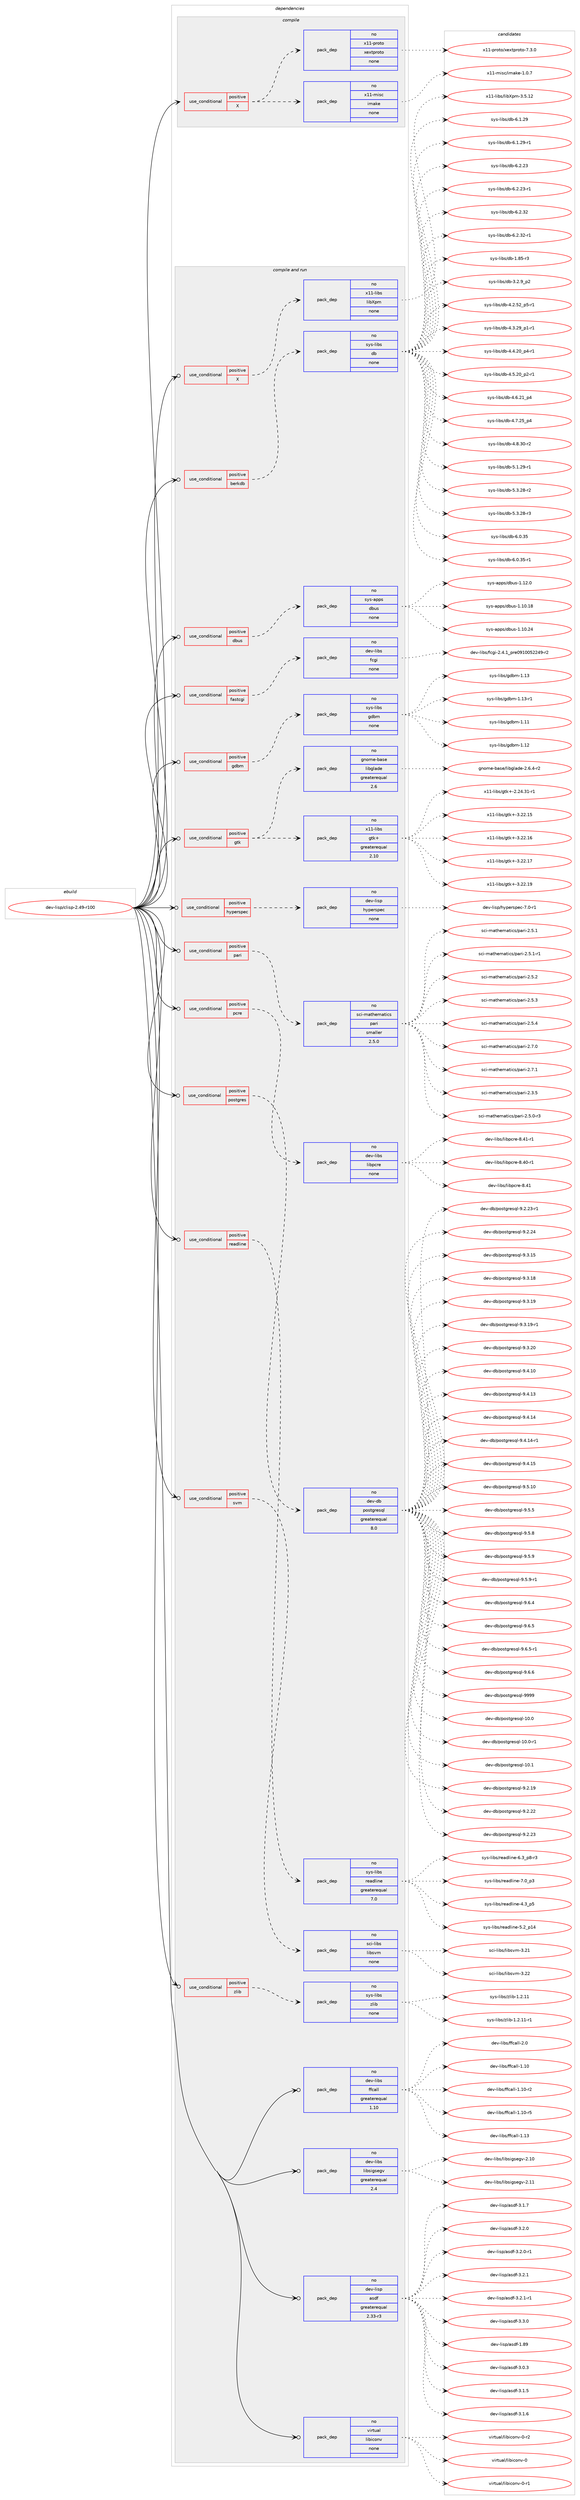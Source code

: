 digraph prolog {

# *************
# Graph options
# *************

newrank=true;
concentrate=true;
compound=true;
graph [rankdir=LR,fontname=Helvetica,fontsize=10,ranksep=1.5];#, ranksep=2.5, nodesep=0.2];
edge  [arrowhead=vee];
node  [fontname=Helvetica,fontsize=10];

# **********
# The ebuild
# **********

subgraph cluster_leftcol {
color=gray;
rank=same;
label=<<i>ebuild</i>>;
id [label="dev-lisp/clisp-2.49-r100", color=red, width=4, href="../dev-lisp/clisp-2.49-r100.svg"];
}

# ****************
# The dependencies
# ****************

subgraph cluster_midcol {
color=gray;
label=<<i>dependencies</i>>;
subgraph cluster_compile {
fillcolor="#eeeeee";
style=filled;
label=<<i>compile</i>>;
subgraph cond26213 {
dependency120931 [label=<<TABLE BORDER="0" CELLBORDER="1" CELLSPACING="0" CELLPADDING="4"><TR><TD ROWSPAN="3" CELLPADDING="10">use_conditional</TD></TR><TR><TD>positive</TD></TR><TR><TD>X</TD></TR></TABLE>>, shape=none, color=red];
subgraph pack91097 {
dependency120932 [label=<<TABLE BORDER="0" CELLBORDER="1" CELLSPACING="0" CELLPADDING="4" WIDTH="220"><TR><TD ROWSPAN="6" CELLPADDING="30">pack_dep</TD></TR><TR><TD WIDTH="110">no</TD></TR><TR><TD>x11-misc</TD></TR><TR><TD>imake</TD></TR><TR><TD>none</TD></TR><TR><TD></TD></TR></TABLE>>, shape=none, color=blue];
}
dependency120931:e -> dependency120932:w [weight=20,style="dashed",arrowhead="vee"];
subgraph pack91098 {
dependency120933 [label=<<TABLE BORDER="0" CELLBORDER="1" CELLSPACING="0" CELLPADDING="4" WIDTH="220"><TR><TD ROWSPAN="6" CELLPADDING="30">pack_dep</TD></TR><TR><TD WIDTH="110">no</TD></TR><TR><TD>x11-proto</TD></TR><TR><TD>xextproto</TD></TR><TR><TD>none</TD></TR><TR><TD></TD></TR></TABLE>>, shape=none, color=blue];
}
dependency120931:e -> dependency120933:w [weight=20,style="dashed",arrowhead="vee"];
}
id:e -> dependency120931:w [weight=20,style="solid",arrowhead="vee"];
}
subgraph cluster_compileandrun {
fillcolor="#eeeeee";
style=filled;
label=<<i>compile and run</i>>;
subgraph cond26214 {
dependency120934 [label=<<TABLE BORDER="0" CELLBORDER="1" CELLSPACING="0" CELLPADDING="4"><TR><TD ROWSPAN="3" CELLPADDING="10">use_conditional</TD></TR><TR><TD>positive</TD></TR><TR><TD>X</TD></TR></TABLE>>, shape=none, color=red];
subgraph pack91099 {
dependency120935 [label=<<TABLE BORDER="0" CELLBORDER="1" CELLSPACING="0" CELLPADDING="4" WIDTH="220"><TR><TD ROWSPAN="6" CELLPADDING="30">pack_dep</TD></TR><TR><TD WIDTH="110">no</TD></TR><TR><TD>x11-libs</TD></TR><TR><TD>libXpm</TD></TR><TR><TD>none</TD></TR><TR><TD></TD></TR></TABLE>>, shape=none, color=blue];
}
dependency120934:e -> dependency120935:w [weight=20,style="dashed",arrowhead="vee"];
}
id:e -> dependency120934:w [weight=20,style="solid",arrowhead="odotvee"];
subgraph cond26215 {
dependency120936 [label=<<TABLE BORDER="0" CELLBORDER="1" CELLSPACING="0" CELLPADDING="4"><TR><TD ROWSPAN="3" CELLPADDING="10">use_conditional</TD></TR><TR><TD>positive</TD></TR><TR><TD>berkdb</TD></TR></TABLE>>, shape=none, color=red];
subgraph pack91100 {
dependency120937 [label=<<TABLE BORDER="0" CELLBORDER="1" CELLSPACING="0" CELLPADDING="4" WIDTH="220"><TR><TD ROWSPAN="6" CELLPADDING="30">pack_dep</TD></TR><TR><TD WIDTH="110">no</TD></TR><TR><TD>sys-libs</TD></TR><TR><TD>db</TD></TR><TR><TD>none</TD></TR><TR><TD></TD></TR></TABLE>>, shape=none, color=blue];
}
dependency120936:e -> dependency120937:w [weight=20,style="dashed",arrowhead="vee"];
}
id:e -> dependency120936:w [weight=20,style="solid",arrowhead="odotvee"];
subgraph cond26216 {
dependency120938 [label=<<TABLE BORDER="0" CELLBORDER="1" CELLSPACING="0" CELLPADDING="4"><TR><TD ROWSPAN="3" CELLPADDING="10">use_conditional</TD></TR><TR><TD>positive</TD></TR><TR><TD>dbus</TD></TR></TABLE>>, shape=none, color=red];
subgraph pack91101 {
dependency120939 [label=<<TABLE BORDER="0" CELLBORDER="1" CELLSPACING="0" CELLPADDING="4" WIDTH="220"><TR><TD ROWSPAN="6" CELLPADDING="30">pack_dep</TD></TR><TR><TD WIDTH="110">no</TD></TR><TR><TD>sys-apps</TD></TR><TR><TD>dbus</TD></TR><TR><TD>none</TD></TR><TR><TD></TD></TR></TABLE>>, shape=none, color=blue];
}
dependency120938:e -> dependency120939:w [weight=20,style="dashed",arrowhead="vee"];
}
id:e -> dependency120938:w [weight=20,style="solid",arrowhead="odotvee"];
subgraph cond26217 {
dependency120940 [label=<<TABLE BORDER="0" CELLBORDER="1" CELLSPACING="0" CELLPADDING="4"><TR><TD ROWSPAN="3" CELLPADDING="10">use_conditional</TD></TR><TR><TD>positive</TD></TR><TR><TD>fastcgi</TD></TR></TABLE>>, shape=none, color=red];
subgraph pack91102 {
dependency120941 [label=<<TABLE BORDER="0" CELLBORDER="1" CELLSPACING="0" CELLPADDING="4" WIDTH="220"><TR><TD ROWSPAN="6" CELLPADDING="30">pack_dep</TD></TR><TR><TD WIDTH="110">no</TD></TR><TR><TD>dev-libs</TD></TR><TR><TD>fcgi</TD></TR><TR><TD>none</TD></TR><TR><TD></TD></TR></TABLE>>, shape=none, color=blue];
}
dependency120940:e -> dependency120941:w [weight=20,style="dashed",arrowhead="vee"];
}
id:e -> dependency120940:w [weight=20,style="solid",arrowhead="odotvee"];
subgraph cond26218 {
dependency120942 [label=<<TABLE BORDER="0" CELLBORDER="1" CELLSPACING="0" CELLPADDING="4"><TR><TD ROWSPAN="3" CELLPADDING="10">use_conditional</TD></TR><TR><TD>positive</TD></TR><TR><TD>gdbm</TD></TR></TABLE>>, shape=none, color=red];
subgraph pack91103 {
dependency120943 [label=<<TABLE BORDER="0" CELLBORDER="1" CELLSPACING="0" CELLPADDING="4" WIDTH="220"><TR><TD ROWSPAN="6" CELLPADDING="30">pack_dep</TD></TR><TR><TD WIDTH="110">no</TD></TR><TR><TD>sys-libs</TD></TR><TR><TD>gdbm</TD></TR><TR><TD>none</TD></TR><TR><TD></TD></TR></TABLE>>, shape=none, color=blue];
}
dependency120942:e -> dependency120943:w [weight=20,style="dashed",arrowhead="vee"];
}
id:e -> dependency120942:w [weight=20,style="solid",arrowhead="odotvee"];
subgraph cond26219 {
dependency120944 [label=<<TABLE BORDER="0" CELLBORDER="1" CELLSPACING="0" CELLPADDING="4"><TR><TD ROWSPAN="3" CELLPADDING="10">use_conditional</TD></TR><TR><TD>positive</TD></TR><TR><TD>gtk</TD></TR></TABLE>>, shape=none, color=red];
subgraph pack91104 {
dependency120945 [label=<<TABLE BORDER="0" CELLBORDER="1" CELLSPACING="0" CELLPADDING="4" WIDTH="220"><TR><TD ROWSPAN="6" CELLPADDING="30">pack_dep</TD></TR><TR><TD WIDTH="110">no</TD></TR><TR><TD>x11-libs</TD></TR><TR><TD>gtk+</TD></TR><TR><TD>greaterequal</TD></TR><TR><TD>2.10</TD></TR></TABLE>>, shape=none, color=blue];
}
dependency120944:e -> dependency120945:w [weight=20,style="dashed",arrowhead="vee"];
subgraph pack91105 {
dependency120946 [label=<<TABLE BORDER="0" CELLBORDER="1" CELLSPACING="0" CELLPADDING="4" WIDTH="220"><TR><TD ROWSPAN="6" CELLPADDING="30">pack_dep</TD></TR><TR><TD WIDTH="110">no</TD></TR><TR><TD>gnome-base</TD></TR><TR><TD>libglade</TD></TR><TR><TD>greaterequal</TD></TR><TR><TD>2.6</TD></TR></TABLE>>, shape=none, color=blue];
}
dependency120944:e -> dependency120946:w [weight=20,style="dashed",arrowhead="vee"];
}
id:e -> dependency120944:w [weight=20,style="solid",arrowhead="odotvee"];
subgraph cond26220 {
dependency120947 [label=<<TABLE BORDER="0" CELLBORDER="1" CELLSPACING="0" CELLPADDING="4"><TR><TD ROWSPAN="3" CELLPADDING="10">use_conditional</TD></TR><TR><TD>positive</TD></TR><TR><TD>hyperspec</TD></TR></TABLE>>, shape=none, color=red];
subgraph pack91106 {
dependency120948 [label=<<TABLE BORDER="0" CELLBORDER="1" CELLSPACING="0" CELLPADDING="4" WIDTH="220"><TR><TD ROWSPAN="6" CELLPADDING="30">pack_dep</TD></TR><TR><TD WIDTH="110">no</TD></TR><TR><TD>dev-lisp</TD></TR><TR><TD>hyperspec</TD></TR><TR><TD>none</TD></TR><TR><TD></TD></TR></TABLE>>, shape=none, color=blue];
}
dependency120947:e -> dependency120948:w [weight=20,style="dashed",arrowhead="vee"];
}
id:e -> dependency120947:w [weight=20,style="solid",arrowhead="odotvee"];
subgraph cond26221 {
dependency120949 [label=<<TABLE BORDER="0" CELLBORDER="1" CELLSPACING="0" CELLPADDING="4"><TR><TD ROWSPAN="3" CELLPADDING="10">use_conditional</TD></TR><TR><TD>positive</TD></TR><TR><TD>pari</TD></TR></TABLE>>, shape=none, color=red];
subgraph pack91107 {
dependency120950 [label=<<TABLE BORDER="0" CELLBORDER="1" CELLSPACING="0" CELLPADDING="4" WIDTH="220"><TR><TD ROWSPAN="6" CELLPADDING="30">pack_dep</TD></TR><TR><TD WIDTH="110">no</TD></TR><TR><TD>sci-mathematics</TD></TR><TR><TD>pari</TD></TR><TR><TD>smaller</TD></TR><TR><TD>2.5.0</TD></TR></TABLE>>, shape=none, color=blue];
}
dependency120949:e -> dependency120950:w [weight=20,style="dashed",arrowhead="vee"];
}
id:e -> dependency120949:w [weight=20,style="solid",arrowhead="odotvee"];
subgraph cond26222 {
dependency120951 [label=<<TABLE BORDER="0" CELLBORDER="1" CELLSPACING="0" CELLPADDING="4"><TR><TD ROWSPAN="3" CELLPADDING="10">use_conditional</TD></TR><TR><TD>positive</TD></TR><TR><TD>pcre</TD></TR></TABLE>>, shape=none, color=red];
subgraph pack91108 {
dependency120952 [label=<<TABLE BORDER="0" CELLBORDER="1" CELLSPACING="0" CELLPADDING="4" WIDTH="220"><TR><TD ROWSPAN="6" CELLPADDING="30">pack_dep</TD></TR><TR><TD WIDTH="110">no</TD></TR><TR><TD>dev-libs</TD></TR><TR><TD>libpcre</TD></TR><TR><TD>none</TD></TR><TR><TD></TD></TR></TABLE>>, shape=none, color=blue];
}
dependency120951:e -> dependency120952:w [weight=20,style="dashed",arrowhead="vee"];
}
id:e -> dependency120951:w [weight=20,style="solid",arrowhead="odotvee"];
subgraph cond26223 {
dependency120953 [label=<<TABLE BORDER="0" CELLBORDER="1" CELLSPACING="0" CELLPADDING="4"><TR><TD ROWSPAN="3" CELLPADDING="10">use_conditional</TD></TR><TR><TD>positive</TD></TR><TR><TD>postgres</TD></TR></TABLE>>, shape=none, color=red];
subgraph pack91109 {
dependency120954 [label=<<TABLE BORDER="0" CELLBORDER="1" CELLSPACING="0" CELLPADDING="4" WIDTH="220"><TR><TD ROWSPAN="6" CELLPADDING="30">pack_dep</TD></TR><TR><TD WIDTH="110">no</TD></TR><TR><TD>dev-db</TD></TR><TR><TD>postgresql</TD></TR><TR><TD>greaterequal</TD></TR><TR><TD>8.0</TD></TR></TABLE>>, shape=none, color=blue];
}
dependency120953:e -> dependency120954:w [weight=20,style="dashed",arrowhead="vee"];
}
id:e -> dependency120953:w [weight=20,style="solid",arrowhead="odotvee"];
subgraph cond26224 {
dependency120955 [label=<<TABLE BORDER="0" CELLBORDER="1" CELLSPACING="0" CELLPADDING="4"><TR><TD ROWSPAN="3" CELLPADDING="10">use_conditional</TD></TR><TR><TD>positive</TD></TR><TR><TD>readline</TD></TR></TABLE>>, shape=none, color=red];
subgraph pack91110 {
dependency120956 [label=<<TABLE BORDER="0" CELLBORDER="1" CELLSPACING="0" CELLPADDING="4" WIDTH="220"><TR><TD ROWSPAN="6" CELLPADDING="30">pack_dep</TD></TR><TR><TD WIDTH="110">no</TD></TR><TR><TD>sys-libs</TD></TR><TR><TD>readline</TD></TR><TR><TD>greaterequal</TD></TR><TR><TD>7.0</TD></TR></TABLE>>, shape=none, color=blue];
}
dependency120955:e -> dependency120956:w [weight=20,style="dashed",arrowhead="vee"];
}
id:e -> dependency120955:w [weight=20,style="solid",arrowhead="odotvee"];
subgraph cond26225 {
dependency120957 [label=<<TABLE BORDER="0" CELLBORDER="1" CELLSPACING="0" CELLPADDING="4"><TR><TD ROWSPAN="3" CELLPADDING="10">use_conditional</TD></TR><TR><TD>positive</TD></TR><TR><TD>svm</TD></TR></TABLE>>, shape=none, color=red];
subgraph pack91111 {
dependency120958 [label=<<TABLE BORDER="0" CELLBORDER="1" CELLSPACING="0" CELLPADDING="4" WIDTH="220"><TR><TD ROWSPAN="6" CELLPADDING="30">pack_dep</TD></TR><TR><TD WIDTH="110">no</TD></TR><TR><TD>sci-libs</TD></TR><TR><TD>libsvm</TD></TR><TR><TD>none</TD></TR><TR><TD></TD></TR></TABLE>>, shape=none, color=blue];
}
dependency120957:e -> dependency120958:w [weight=20,style="dashed",arrowhead="vee"];
}
id:e -> dependency120957:w [weight=20,style="solid",arrowhead="odotvee"];
subgraph cond26226 {
dependency120959 [label=<<TABLE BORDER="0" CELLBORDER="1" CELLSPACING="0" CELLPADDING="4"><TR><TD ROWSPAN="3" CELLPADDING="10">use_conditional</TD></TR><TR><TD>positive</TD></TR><TR><TD>zlib</TD></TR></TABLE>>, shape=none, color=red];
subgraph pack91112 {
dependency120960 [label=<<TABLE BORDER="0" CELLBORDER="1" CELLSPACING="0" CELLPADDING="4" WIDTH="220"><TR><TD ROWSPAN="6" CELLPADDING="30">pack_dep</TD></TR><TR><TD WIDTH="110">no</TD></TR><TR><TD>sys-libs</TD></TR><TR><TD>zlib</TD></TR><TR><TD>none</TD></TR><TR><TD></TD></TR></TABLE>>, shape=none, color=blue];
}
dependency120959:e -> dependency120960:w [weight=20,style="dashed",arrowhead="vee"];
}
id:e -> dependency120959:w [weight=20,style="solid",arrowhead="odotvee"];
subgraph pack91113 {
dependency120961 [label=<<TABLE BORDER="0" CELLBORDER="1" CELLSPACING="0" CELLPADDING="4" WIDTH="220"><TR><TD ROWSPAN="6" CELLPADDING="30">pack_dep</TD></TR><TR><TD WIDTH="110">no</TD></TR><TR><TD>dev-libs</TD></TR><TR><TD>ffcall</TD></TR><TR><TD>greaterequal</TD></TR><TR><TD>1.10</TD></TR></TABLE>>, shape=none, color=blue];
}
id:e -> dependency120961:w [weight=20,style="solid",arrowhead="odotvee"];
subgraph pack91114 {
dependency120962 [label=<<TABLE BORDER="0" CELLBORDER="1" CELLSPACING="0" CELLPADDING="4" WIDTH="220"><TR><TD ROWSPAN="6" CELLPADDING="30">pack_dep</TD></TR><TR><TD WIDTH="110">no</TD></TR><TR><TD>dev-libs</TD></TR><TR><TD>libsigsegv</TD></TR><TR><TD>greaterequal</TD></TR><TR><TD>2.4</TD></TR></TABLE>>, shape=none, color=blue];
}
id:e -> dependency120962:w [weight=20,style="solid",arrowhead="odotvee"];
subgraph pack91115 {
dependency120963 [label=<<TABLE BORDER="0" CELLBORDER="1" CELLSPACING="0" CELLPADDING="4" WIDTH="220"><TR><TD ROWSPAN="6" CELLPADDING="30">pack_dep</TD></TR><TR><TD WIDTH="110">no</TD></TR><TR><TD>dev-lisp</TD></TR><TR><TD>asdf</TD></TR><TR><TD>greaterequal</TD></TR><TR><TD>2.33-r3</TD></TR></TABLE>>, shape=none, color=blue];
}
id:e -> dependency120963:w [weight=20,style="solid",arrowhead="odotvee"];
subgraph pack91116 {
dependency120964 [label=<<TABLE BORDER="0" CELLBORDER="1" CELLSPACING="0" CELLPADDING="4" WIDTH="220"><TR><TD ROWSPAN="6" CELLPADDING="30">pack_dep</TD></TR><TR><TD WIDTH="110">no</TD></TR><TR><TD>virtual</TD></TR><TR><TD>libiconv</TD></TR><TR><TD>none</TD></TR><TR><TD></TD></TR></TABLE>>, shape=none, color=blue];
}
id:e -> dependency120964:w [weight=20,style="solid",arrowhead="odotvee"];
}
subgraph cluster_run {
fillcolor="#eeeeee";
style=filled;
label=<<i>run</i>>;
}
}

# **************
# The candidates
# **************

subgraph cluster_choices {
rank=same;
color=gray;
label=<<i>candidates</i>>;

subgraph choice91097 {
color=black;
nodesep=1;
choice120494945109105115994710510997107101454946484655 [label="x11-misc/imake-1.0.7", color=red, width=4,href="../x11-misc/imake-1.0.7.svg"];
dependency120932:e -> choice120494945109105115994710510997107101454946484655:w [style=dotted,weight="100"];
}
subgraph choice91098 {
color=black;
nodesep=1;
choice12049494511211411111611147120101120116112114111116111455546514648 [label="x11-proto/xextproto-7.3.0", color=red, width=4,href="../x11-proto/xextproto-7.3.0.svg"];
dependency120933:e -> choice12049494511211411111611147120101120116112114111116111455546514648:w [style=dotted,weight="100"];
}
subgraph choice91099 {
color=black;
nodesep=1;
choice1204949451081059811547108105988811210945514653464950 [label="x11-libs/libXpm-3.5.12", color=red, width=4,href="../x11-libs/libXpm-3.5.12.svg"];
dependency120935:e -> choice1204949451081059811547108105988811210945514653464950:w [style=dotted,weight="100"];
}
subgraph choice91100 {
color=black;
nodesep=1;
choice1151211154510810598115471009845494656534511451 [label="sys-libs/db-1.85-r3", color=red, width=4,href="../sys-libs/db-1.85-r3.svg"];
choice115121115451081059811547100984551465046579511250 [label="sys-libs/db-3.2.9_p2", color=red, width=4,href="../sys-libs/db-3.2.9_p2.svg"];
choice115121115451081059811547100984552465046535095112534511449 [label="sys-libs/db-4.2.52_p5-r1", color=red, width=4,href="../sys-libs/db-4.2.52_p5-r1.svg"];
choice115121115451081059811547100984552465146505795112494511449 [label="sys-libs/db-4.3.29_p1-r1", color=red, width=4,href="../sys-libs/db-4.3.29_p1-r1.svg"];
choice115121115451081059811547100984552465246504895112524511449 [label="sys-libs/db-4.4.20_p4-r1", color=red, width=4,href="../sys-libs/db-4.4.20_p4-r1.svg"];
choice115121115451081059811547100984552465346504895112504511449 [label="sys-libs/db-4.5.20_p2-r1", color=red, width=4,href="../sys-libs/db-4.5.20_p2-r1.svg"];
choice11512111545108105981154710098455246544650499511252 [label="sys-libs/db-4.6.21_p4", color=red, width=4,href="../sys-libs/db-4.6.21_p4.svg"];
choice11512111545108105981154710098455246554650539511252 [label="sys-libs/db-4.7.25_p4", color=red, width=4,href="../sys-libs/db-4.7.25_p4.svg"];
choice11512111545108105981154710098455246564651484511450 [label="sys-libs/db-4.8.30-r2", color=red, width=4,href="../sys-libs/db-4.8.30-r2.svg"];
choice11512111545108105981154710098455346494650574511449 [label="sys-libs/db-5.1.29-r1", color=red, width=4,href="../sys-libs/db-5.1.29-r1.svg"];
choice11512111545108105981154710098455346514650564511450 [label="sys-libs/db-5.3.28-r2", color=red, width=4,href="../sys-libs/db-5.3.28-r2.svg"];
choice11512111545108105981154710098455346514650564511451 [label="sys-libs/db-5.3.28-r3", color=red, width=4,href="../sys-libs/db-5.3.28-r3.svg"];
choice1151211154510810598115471009845544648465153 [label="sys-libs/db-6.0.35", color=red, width=4,href="../sys-libs/db-6.0.35.svg"];
choice11512111545108105981154710098455446484651534511449 [label="sys-libs/db-6.0.35-r1", color=red, width=4,href="../sys-libs/db-6.0.35-r1.svg"];
choice1151211154510810598115471009845544649465057 [label="sys-libs/db-6.1.29", color=red, width=4,href="../sys-libs/db-6.1.29.svg"];
choice11512111545108105981154710098455446494650574511449 [label="sys-libs/db-6.1.29-r1", color=red, width=4,href="../sys-libs/db-6.1.29-r1.svg"];
choice1151211154510810598115471009845544650465051 [label="sys-libs/db-6.2.23", color=red, width=4,href="../sys-libs/db-6.2.23.svg"];
choice11512111545108105981154710098455446504650514511449 [label="sys-libs/db-6.2.23-r1", color=red, width=4,href="../sys-libs/db-6.2.23-r1.svg"];
choice1151211154510810598115471009845544650465150 [label="sys-libs/db-6.2.32", color=red, width=4,href="../sys-libs/db-6.2.32.svg"];
choice11512111545108105981154710098455446504651504511449 [label="sys-libs/db-6.2.32-r1", color=red, width=4,href="../sys-libs/db-6.2.32-r1.svg"];
dependency120937:e -> choice1151211154510810598115471009845494656534511451:w [style=dotted,weight="100"];
dependency120937:e -> choice115121115451081059811547100984551465046579511250:w [style=dotted,weight="100"];
dependency120937:e -> choice115121115451081059811547100984552465046535095112534511449:w [style=dotted,weight="100"];
dependency120937:e -> choice115121115451081059811547100984552465146505795112494511449:w [style=dotted,weight="100"];
dependency120937:e -> choice115121115451081059811547100984552465246504895112524511449:w [style=dotted,weight="100"];
dependency120937:e -> choice115121115451081059811547100984552465346504895112504511449:w [style=dotted,weight="100"];
dependency120937:e -> choice11512111545108105981154710098455246544650499511252:w [style=dotted,weight="100"];
dependency120937:e -> choice11512111545108105981154710098455246554650539511252:w [style=dotted,weight="100"];
dependency120937:e -> choice11512111545108105981154710098455246564651484511450:w [style=dotted,weight="100"];
dependency120937:e -> choice11512111545108105981154710098455346494650574511449:w [style=dotted,weight="100"];
dependency120937:e -> choice11512111545108105981154710098455346514650564511450:w [style=dotted,weight="100"];
dependency120937:e -> choice11512111545108105981154710098455346514650564511451:w [style=dotted,weight="100"];
dependency120937:e -> choice1151211154510810598115471009845544648465153:w [style=dotted,weight="100"];
dependency120937:e -> choice11512111545108105981154710098455446484651534511449:w [style=dotted,weight="100"];
dependency120937:e -> choice1151211154510810598115471009845544649465057:w [style=dotted,weight="100"];
dependency120937:e -> choice11512111545108105981154710098455446494650574511449:w [style=dotted,weight="100"];
dependency120937:e -> choice1151211154510810598115471009845544650465051:w [style=dotted,weight="100"];
dependency120937:e -> choice11512111545108105981154710098455446504650514511449:w [style=dotted,weight="100"];
dependency120937:e -> choice1151211154510810598115471009845544650465150:w [style=dotted,weight="100"];
dependency120937:e -> choice11512111545108105981154710098455446504651504511449:w [style=dotted,weight="100"];
}
subgraph choice91101 {
color=black;
nodesep=1;
choice115121115459711211211547100981171154549464948464956 [label="sys-apps/dbus-1.10.18", color=red, width=4,href="../sys-apps/dbus-1.10.18.svg"];
choice115121115459711211211547100981171154549464948465052 [label="sys-apps/dbus-1.10.24", color=red, width=4,href="../sys-apps/dbus-1.10.24.svg"];
choice1151211154597112112115471009811711545494649504648 [label="sys-apps/dbus-1.12.0", color=red, width=4,href="../sys-apps/dbus-1.12.0.svg"];
dependency120939:e -> choice115121115459711211211547100981171154549464948464956:w [style=dotted,weight="100"];
dependency120939:e -> choice115121115459711211211547100981171154549464948465052:w [style=dotted,weight="100"];
dependency120939:e -> choice1151211154597112112115471009811711545494649504648:w [style=dotted,weight="100"];
}
subgraph choice91102 {
color=black;
nodesep=1;
choice1001011184510810598115471029910310545504652464995112114101485749484853505052574511450 [label="dev-libs/fcgi-2.4.1_pre0910052249-r2", color=red, width=4,href="../dev-libs/fcgi-2.4.1_pre0910052249-r2.svg"];
dependency120941:e -> choice1001011184510810598115471029910310545504652464995112114101485749484853505052574511450:w [style=dotted,weight="100"];
}
subgraph choice91103 {
color=black;
nodesep=1;
choice115121115451081059811547103100981094549464949 [label="sys-libs/gdbm-1.11", color=red, width=4,href="../sys-libs/gdbm-1.11.svg"];
choice115121115451081059811547103100981094549464950 [label="sys-libs/gdbm-1.12", color=red, width=4,href="../sys-libs/gdbm-1.12.svg"];
choice115121115451081059811547103100981094549464951 [label="sys-libs/gdbm-1.13", color=red, width=4,href="../sys-libs/gdbm-1.13.svg"];
choice1151211154510810598115471031009810945494649514511449 [label="sys-libs/gdbm-1.13-r1", color=red, width=4,href="../sys-libs/gdbm-1.13-r1.svg"];
dependency120943:e -> choice115121115451081059811547103100981094549464949:w [style=dotted,weight="100"];
dependency120943:e -> choice115121115451081059811547103100981094549464950:w [style=dotted,weight="100"];
dependency120943:e -> choice115121115451081059811547103100981094549464951:w [style=dotted,weight="100"];
dependency120943:e -> choice1151211154510810598115471031009810945494649514511449:w [style=dotted,weight="100"];
}
subgraph choice91104 {
color=black;
nodesep=1;
choice12049494510810598115471031161074345504650524651494511449 [label="x11-libs/gtk+-2.24.31-r1", color=red, width=4,href="../x11-libs/gtk+-2.24.31-r1.svg"];
choice1204949451081059811547103116107434551465050464953 [label="x11-libs/gtk+-3.22.15", color=red, width=4,href="../x11-libs/gtk+-3.22.15.svg"];
choice1204949451081059811547103116107434551465050464954 [label="x11-libs/gtk+-3.22.16", color=red, width=4,href="../x11-libs/gtk+-3.22.16.svg"];
choice1204949451081059811547103116107434551465050464955 [label="x11-libs/gtk+-3.22.17", color=red, width=4,href="../x11-libs/gtk+-3.22.17.svg"];
choice1204949451081059811547103116107434551465050464957 [label="x11-libs/gtk+-3.22.19", color=red, width=4,href="../x11-libs/gtk+-3.22.19.svg"];
dependency120945:e -> choice12049494510810598115471031161074345504650524651494511449:w [style=dotted,weight="100"];
dependency120945:e -> choice1204949451081059811547103116107434551465050464953:w [style=dotted,weight="100"];
dependency120945:e -> choice1204949451081059811547103116107434551465050464954:w [style=dotted,weight="100"];
dependency120945:e -> choice1204949451081059811547103116107434551465050464955:w [style=dotted,weight="100"];
dependency120945:e -> choice1204949451081059811547103116107434551465050464957:w [style=dotted,weight="100"];
}
subgraph choice91105 {
color=black;
nodesep=1;
choice1031101111091014598971151014710810598103108971001014550465446524511450 [label="gnome-base/libglade-2.6.4-r2", color=red, width=4,href="../gnome-base/libglade-2.6.4-r2.svg"];
dependency120946:e -> choice1031101111091014598971151014710810598103108971001014550465446524511450:w [style=dotted,weight="100"];
}
subgraph choice91106 {
color=black;
nodesep=1;
choice100101118451081051151124710412111210111411511210199455546484511449 [label="dev-lisp/hyperspec-7.0-r1", color=red, width=4,href="../dev-lisp/hyperspec-7.0-r1.svg"];
dependency120948:e -> choice100101118451081051151124710412111210111411511210199455546484511449:w [style=dotted,weight="100"];
}
subgraph choice91107 {
color=black;
nodesep=1;
choice11599105451099711610410110997116105991154711297114105455046514653 [label="sci-mathematics/pari-2.3.5", color=red, width=4,href="../sci-mathematics/pari-2.3.5.svg"];
choice115991054510997116104101109971161059911547112971141054550465346484511451 [label="sci-mathematics/pari-2.5.0-r3", color=red, width=4,href="../sci-mathematics/pari-2.5.0-r3.svg"];
choice11599105451099711610410110997116105991154711297114105455046534649 [label="sci-mathematics/pari-2.5.1", color=red, width=4,href="../sci-mathematics/pari-2.5.1.svg"];
choice115991054510997116104101109971161059911547112971141054550465346494511449 [label="sci-mathematics/pari-2.5.1-r1", color=red, width=4,href="../sci-mathematics/pari-2.5.1-r1.svg"];
choice11599105451099711610410110997116105991154711297114105455046534650 [label="sci-mathematics/pari-2.5.2", color=red, width=4,href="../sci-mathematics/pari-2.5.2.svg"];
choice11599105451099711610410110997116105991154711297114105455046534651 [label="sci-mathematics/pari-2.5.3", color=red, width=4,href="../sci-mathematics/pari-2.5.3.svg"];
choice11599105451099711610410110997116105991154711297114105455046534652 [label="sci-mathematics/pari-2.5.4", color=red, width=4,href="../sci-mathematics/pari-2.5.4.svg"];
choice11599105451099711610410110997116105991154711297114105455046554648 [label="sci-mathematics/pari-2.7.0", color=red, width=4,href="../sci-mathematics/pari-2.7.0.svg"];
choice11599105451099711610410110997116105991154711297114105455046554649 [label="sci-mathematics/pari-2.7.1", color=red, width=4,href="../sci-mathematics/pari-2.7.1.svg"];
dependency120950:e -> choice11599105451099711610410110997116105991154711297114105455046514653:w [style=dotted,weight="100"];
dependency120950:e -> choice115991054510997116104101109971161059911547112971141054550465346484511451:w [style=dotted,weight="100"];
dependency120950:e -> choice11599105451099711610410110997116105991154711297114105455046534649:w [style=dotted,weight="100"];
dependency120950:e -> choice115991054510997116104101109971161059911547112971141054550465346494511449:w [style=dotted,weight="100"];
dependency120950:e -> choice11599105451099711610410110997116105991154711297114105455046534650:w [style=dotted,weight="100"];
dependency120950:e -> choice11599105451099711610410110997116105991154711297114105455046534651:w [style=dotted,weight="100"];
dependency120950:e -> choice11599105451099711610410110997116105991154711297114105455046534652:w [style=dotted,weight="100"];
dependency120950:e -> choice11599105451099711610410110997116105991154711297114105455046554648:w [style=dotted,weight="100"];
dependency120950:e -> choice11599105451099711610410110997116105991154711297114105455046554649:w [style=dotted,weight="100"];
}
subgraph choice91108 {
color=black;
nodesep=1;
choice100101118451081059811547108105981129911410145564652484511449 [label="dev-libs/libpcre-8.40-r1", color=red, width=4,href="../dev-libs/libpcre-8.40-r1.svg"];
choice10010111845108105981154710810598112991141014556465249 [label="dev-libs/libpcre-8.41", color=red, width=4,href="../dev-libs/libpcre-8.41.svg"];
choice100101118451081059811547108105981129911410145564652494511449 [label="dev-libs/libpcre-8.41-r1", color=red, width=4,href="../dev-libs/libpcre-8.41-r1.svg"];
dependency120952:e -> choice100101118451081059811547108105981129911410145564652484511449:w [style=dotted,weight="100"];
dependency120952:e -> choice10010111845108105981154710810598112991141014556465249:w [style=dotted,weight="100"];
dependency120952:e -> choice100101118451081059811547108105981129911410145564652494511449:w [style=dotted,weight="100"];
}
subgraph choice91109 {
color=black;
nodesep=1;
choice1001011184510098471121111151161031141011151131084549484648 [label="dev-db/postgresql-10.0", color=red, width=4,href="../dev-db/postgresql-10.0.svg"];
choice10010111845100984711211111511610311410111511310845494846484511449 [label="dev-db/postgresql-10.0-r1", color=red, width=4,href="../dev-db/postgresql-10.0-r1.svg"];
choice1001011184510098471121111151161031141011151131084549484649 [label="dev-db/postgresql-10.1", color=red, width=4,href="../dev-db/postgresql-10.1.svg"];
choice10010111845100984711211111511610311410111511310845574650464957 [label="dev-db/postgresql-9.2.19", color=red, width=4,href="../dev-db/postgresql-9.2.19.svg"];
choice10010111845100984711211111511610311410111511310845574650465050 [label="dev-db/postgresql-9.2.22", color=red, width=4,href="../dev-db/postgresql-9.2.22.svg"];
choice10010111845100984711211111511610311410111511310845574650465051 [label="dev-db/postgresql-9.2.23", color=red, width=4,href="../dev-db/postgresql-9.2.23.svg"];
choice100101118451009847112111115116103114101115113108455746504650514511449 [label="dev-db/postgresql-9.2.23-r1", color=red, width=4,href="../dev-db/postgresql-9.2.23-r1.svg"];
choice10010111845100984711211111511610311410111511310845574650465052 [label="dev-db/postgresql-9.2.24", color=red, width=4,href="../dev-db/postgresql-9.2.24.svg"];
choice10010111845100984711211111511610311410111511310845574651464953 [label="dev-db/postgresql-9.3.15", color=red, width=4,href="../dev-db/postgresql-9.3.15.svg"];
choice10010111845100984711211111511610311410111511310845574651464956 [label="dev-db/postgresql-9.3.18", color=red, width=4,href="../dev-db/postgresql-9.3.18.svg"];
choice10010111845100984711211111511610311410111511310845574651464957 [label="dev-db/postgresql-9.3.19", color=red, width=4,href="../dev-db/postgresql-9.3.19.svg"];
choice100101118451009847112111115116103114101115113108455746514649574511449 [label="dev-db/postgresql-9.3.19-r1", color=red, width=4,href="../dev-db/postgresql-9.3.19-r1.svg"];
choice10010111845100984711211111511610311410111511310845574651465048 [label="dev-db/postgresql-9.3.20", color=red, width=4,href="../dev-db/postgresql-9.3.20.svg"];
choice10010111845100984711211111511610311410111511310845574652464948 [label="dev-db/postgresql-9.4.10", color=red, width=4,href="../dev-db/postgresql-9.4.10.svg"];
choice10010111845100984711211111511610311410111511310845574652464951 [label="dev-db/postgresql-9.4.13", color=red, width=4,href="../dev-db/postgresql-9.4.13.svg"];
choice10010111845100984711211111511610311410111511310845574652464952 [label="dev-db/postgresql-9.4.14", color=red, width=4,href="../dev-db/postgresql-9.4.14.svg"];
choice100101118451009847112111115116103114101115113108455746524649524511449 [label="dev-db/postgresql-9.4.14-r1", color=red, width=4,href="../dev-db/postgresql-9.4.14-r1.svg"];
choice10010111845100984711211111511610311410111511310845574652464953 [label="dev-db/postgresql-9.4.15", color=red, width=4,href="../dev-db/postgresql-9.4.15.svg"];
choice10010111845100984711211111511610311410111511310845574653464948 [label="dev-db/postgresql-9.5.10", color=red, width=4,href="../dev-db/postgresql-9.5.10.svg"];
choice100101118451009847112111115116103114101115113108455746534653 [label="dev-db/postgresql-9.5.5", color=red, width=4,href="../dev-db/postgresql-9.5.5.svg"];
choice100101118451009847112111115116103114101115113108455746534656 [label="dev-db/postgresql-9.5.8", color=red, width=4,href="../dev-db/postgresql-9.5.8.svg"];
choice100101118451009847112111115116103114101115113108455746534657 [label="dev-db/postgresql-9.5.9", color=red, width=4,href="../dev-db/postgresql-9.5.9.svg"];
choice1001011184510098471121111151161031141011151131084557465346574511449 [label="dev-db/postgresql-9.5.9-r1", color=red, width=4,href="../dev-db/postgresql-9.5.9-r1.svg"];
choice100101118451009847112111115116103114101115113108455746544652 [label="dev-db/postgresql-9.6.4", color=red, width=4,href="../dev-db/postgresql-9.6.4.svg"];
choice100101118451009847112111115116103114101115113108455746544653 [label="dev-db/postgresql-9.6.5", color=red, width=4,href="../dev-db/postgresql-9.6.5.svg"];
choice1001011184510098471121111151161031141011151131084557465446534511449 [label="dev-db/postgresql-9.6.5-r1", color=red, width=4,href="../dev-db/postgresql-9.6.5-r1.svg"];
choice100101118451009847112111115116103114101115113108455746544654 [label="dev-db/postgresql-9.6.6", color=red, width=4,href="../dev-db/postgresql-9.6.6.svg"];
choice1001011184510098471121111151161031141011151131084557575757 [label="dev-db/postgresql-9999", color=red, width=4,href="../dev-db/postgresql-9999.svg"];
dependency120954:e -> choice1001011184510098471121111151161031141011151131084549484648:w [style=dotted,weight="100"];
dependency120954:e -> choice10010111845100984711211111511610311410111511310845494846484511449:w [style=dotted,weight="100"];
dependency120954:e -> choice1001011184510098471121111151161031141011151131084549484649:w [style=dotted,weight="100"];
dependency120954:e -> choice10010111845100984711211111511610311410111511310845574650464957:w [style=dotted,weight="100"];
dependency120954:e -> choice10010111845100984711211111511610311410111511310845574650465050:w [style=dotted,weight="100"];
dependency120954:e -> choice10010111845100984711211111511610311410111511310845574650465051:w [style=dotted,weight="100"];
dependency120954:e -> choice100101118451009847112111115116103114101115113108455746504650514511449:w [style=dotted,weight="100"];
dependency120954:e -> choice10010111845100984711211111511610311410111511310845574650465052:w [style=dotted,weight="100"];
dependency120954:e -> choice10010111845100984711211111511610311410111511310845574651464953:w [style=dotted,weight="100"];
dependency120954:e -> choice10010111845100984711211111511610311410111511310845574651464956:w [style=dotted,weight="100"];
dependency120954:e -> choice10010111845100984711211111511610311410111511310845574651464957:w [style=dotted,weight="100"];
dependency120954:e -> choice100101118451009847112111115116103114101115113108455746514649574511449:w [style=dotted,weight="100"];
dependency120954:e -> choice10010111845100984711211111511610311410111511310845574651465048:w [style=dotted,weight="100"];
dependency120954:e -> choice10010111845100984711211111511610311410111511310845574652464948:w [style=dotted,weight="100"];
dependency120954:e -> choice10010111845100984711211111511610311410111511310845574652464951:w [style=dotted,weight="100"];
dependency120954:e -> choice10010111845100984711211111511610311410111511310845574652464952:w [style=dotted,weight="100"];
dependency120954:e -> choice100101118451009847112111115116103114101115113108455746524649524511449:w [style=dotted,weight="100"];
dependency120954:e -> choice10010111845100984711211111511610311410111511310845574652464953:w [style=dotted,weight="100"];
dependency120954:e -> choice10010111845100984711211111511610311410111511310845574653464948:w [style=dotted,weight="100"];
dependency120954:e -> choice100101118451009847112111115116103114101115113108455746534653:w [style=dotted,weight="100"];
dependency120954:e -> choice100101118451009847112111115116103114101115113108455746534656:w [style=dotted,weight="100"];
dependency120954:e -> choice100101118451009847112111115116103114101115113108455746534657:w [style=dotted,weight="100"];
dependency120954:e -> choice1001011184510098471121111151161031141011151131084557465346574511449:w [style=dotted,weight="100"];
dependency120954:e -> choice100101118451009847112111115116103114101115113108455746544652:w [style=dotted,weight="100"];
dependency120954:e -> choice100101118451009847112111115116103114101115113108455746544653:w [style=dotted,weight="100"];
dependency120954:e -> choice1001011184510098471121111151161031141011151131084557465446534511449:w [style=dotted,weight="100"];
dependency120954:e -> choice100101118451009847112111115116103114101115113108455746544654:w [style=dotted,weight="100"];
dependency120954:e -> choice1001011184510098471121111151161031141011151131084557575757:w [style=dotted,weight="100"];
}
subgraph choice91110 {
color=black;
nodesep=1;
choice11512111545108105981154711410197100108105110101455246519511253 [label="sys-libs/readline-4.3_p5", color=red, width=4,href="../sys-libs/readline-4.3_p5.svg"];
choice1151211154510810598115471141019710010810511010145534650951124952 [label="sys-libs/readline-5.2_p14", color=red, width=4,href="../sys-libs/readline-5.2_p14.svg"];
choice115121115451081059811547114101971001081051101014554465195112564511451 [label="sys-libs/readline-6.3_p8-r3", color=red, width=4,href="../sys-libs/readline-6.3_p8-r3.svg"];
choice11512111545108105981154711410197100108105110101455546489511251 [label="sys-libs/readline-7.0_p3", color=red, width=4,href="../sys-libs/readline-7.0_p3.svg"];
dependency120956:e -> choice11512111545108105981154711410197100108105110101455246519511253:w [style=dotted,weight="100"];
dependency120956:e -> choice1151211154510810598115471141019710010810511010145534650951124952:w [style=dotted,weight="100"];
dependency120956:e -> choice115121115451081059811547114101971001081051101014554465195112564511451:w [style=dotted,weight="100"];
dependency120956:e -> choice11512111545108105981154711410197100108105110101455546489511251:w [style=dotted,weight="100"];
}
subgraph choice91111 {
color=black;
nodesep=1;
choice11599105451081059811547108105981151181094551465049 [label="sci-libs/libsvm-3.21", color=red, width=4,href="../sci-libs/libsvm-3.21.svg"];
choice11599105451081059811547108105981151181094551465050 [label="sci-libs/libsvm-3.22", color=red, width=4,href="../sci-libs/libsvm-3.22.svg"];
dependency120958:e -> choice11599105451081059811547108105981151181094551465049:w [style=dotted,weight="100"];
dependency120958:e -> choice11599105451081059811547108105981151181094551465050:w [style=dotted,weight="100"];
}
subgraph choice91112 {
color=black;
nodesep=1;
choice1151211154510810598115471221081059845494650464949 [label="sys-libs/zlib-1.2.11", color=red, width=4,href="../sys-libs/zlib-1.2.11.svg"];
choice11512111545108105981154712210810598454946504649494511449 [label="sys-libs/zlib-1.2.11-r1", color=red, width=4,href="../sys-libs/zlib-1.2.11-r1.svg"];
dependency120960:e -> choice1151211154510810598115471221081059845494650464949:w [style=dotted,weight="100"];
dependency120960:e -> choice11512111545108105981154712210810598454946504649494511449:w [style=dotted,weight="100"];
}
subgraph choice91113 {
color=black;
nodesep=1;
choice10010111845108105981154710210299971081084549464948 [label="dev-libs/ffcall-1.10", color=red, width=4,href="../dev-libs/ffcall-1.10.svg"];
choice100101118451081059811547102102999710810845494649484511450 [label="dev-libs/ffcall-1.10-r2", color=red, width=4,href="../dev-libs/ffcall-1.10-r2.svg"];
choice100101118451081059811547102102999710810845494649484511453 [label="dev-libs/ffcall-1.10-r5", color=red, width=4,href="../dev-libs/ffcall-1.10-r5.svg"];
choice10010111845108105981154710210299971081084549464951 [label="dev-libs/ffcall-1.13", color=red, width=4,href="../dev-libs/ffcall-1.13.svg"];
choice100101118451081059811547102102999710810845504648 [label="dev-libs/ffcall-2.0", color=red, width=4,href="../dev-libs/ffcall-2.0.svg"];
dependency120961:e -> choice10010111845108105981154710210299971081084549464948:w [style=dotted,weight="100"];
dependency120961:e -> choice100101118451081059811547102102999710810845494649484511450:w [style=dotted,weight="100"];
dependency120961:e -> choice100101118451081059811547102102999710810845494649484511453:w [style=dotted,weight="100"];
dependency120961:e -> choice10010111845108105981154710210299971081084549464951:w [style=dotted,weight="100"];
dependency120961:e -> choice100101118451081059811547102102999710810845504648:w [style=dotted,weight="100"];
}
subgraph choice91114 {
color=black;
nodesep=1;
choice100101118451081059811547108105981151051031151011031184550464948 [label="dev-libs/libsigsegv-2.10", color=red, width=4,href="../dev-libs/libsigsegv-2.10.svg"];
choice100101118451081059811547108105981151051031151011031184550464949 [label="dev-libs/libsigsegv-2.11", color=red, width=4,href="../dev-libs/libsigsegv-2.11.svg"];
dependency120962:e -> choice100101118451081059811547108105981151051031151011031184550464948:w [style=dotted,weight="100"];
dependency120962:e -> choice100101118451081059811547108105981151051031151011031184550464949:w [style=dotted,weight="100"];
}
subgraph choice91115 {
color=black;
nodesep=1;
choice1001011184510810511511247971151001024549465657 [label="dev-lisp/asdf-1.89", color=red, width=4,href="../dev-lisp/asdf-1.89.svg"];
choice100101118451081051151124797115100102455146484651 [label="dev-lisp/asdf-3.0.3", color=red, width=4,href="../dev-lisp/asdf-3.0.3.svg"];
choice100101118451081051151124797115100102455146494653 [label="dev-lisp/asdf-3.1.5", color=red, width=4,href="../dev-lisp/asdf-3.1.5.svg"];
choice100101118451081051151124797115100102455146494654 [label="dev-lisp/asdf-3.1.6", color=red, width=4,href="../dev-lisp/asdf-3.1.6.svg"];
choice100101118451081051151124797115100102455146494655 [label="dev-lisp/asdf-3.1.7", color=red, width=4,href="../dev-lisp/asdf-3.1.7.svg"];
choice100101118451081051151124797115100102455146504648 [label="dev-lisp/asdf-3.2.0", color=red, width=4,href="../dev-lisp/asdf-3.2.0.svg"];
choice1001011184510810511511247971151001024551465046484511449 [label="dev-lisp/asdf-3.2.0-r1", color=red, width=4,href="../dev-lisp/asdf-3.2.0-r1.svg"];
choice100101118451081051151124797115100102455146504649 [label="dev-lisp/asdf-3.2.1", color=red, width=4,href="../dev-lisp/asdf-3.2.1.svg"];
choice1001011184510810511511247971151001024551465046494511449 [label="dev-lisp/asdf-3.2.1-r1", color=red, width=4,href="../dev-lisp/asdf-3.2.1-r1.svg"];
choice100101118451081051151124797115100102455146514648 [label="dev-lisp/asdf-3.3.0", color=red, width=4,href="../dev-lisp/asdf-3.3.0.svg"];
dependency120963:e -> choice1001011184510810511511247971151001024549465657:w [style=dotted,weight="100"];
dependency120963:e -> choice100101118451081051151124797115100102455146484651:w [style=dotted,weight="100"];
dependency120963:e -> choice100101118451081051151124797115100102455146494653:w [style=dotted,weight="100"];
dependency120963:e -> choice100101118451081051151124797115100102455146494654:w [style=dotted,weight="100"];
dependency120963:e -> choice100101118451081051151124797115100102455146494655:w [style=dotted,weight="100"];
dependency120963:e -> choice100101118451081051151124797115100102455146504648:w [style=dotted,weight="100"];
dependency120963:e -> choice1001011184510810511511247971151001024551465046484511449:w [style=dotted,weight="100"];
dependency120963:e -> choice100101118451081051151124797115100102455146504649:w [style=dotted,weight="100"];
dependency120963:e -> choice1001011184510810511511247971151001024551465046494511449:w [style=dotted,weight="100"];
dependency120963:e -> choice100101118451081051151124797115100102455146514648:w [style=dotted,weight="100"];
}
subgraph choice91116 {
color=black;
nodesep=1;
choice118105114116117971084710810598105991111101184548 [label="virtual/libiconv-0", color=red, width=4,href="../virtual/libiconv-0.svg"];
choice1181051141161179710847108105981059911111011845484511449 [label="virtual/libiconv-0-r1", color=red, width=4,href="../virtual/libiconv-0-r1.svg"];
choice1181051141161179710847108105981059911111011845484511450 [label="virtual/libiconv-0-r2", color=red, width=4,href="../virtual/libiconv-0-r2.svg"];
dependency120964:e -> choice118105114116117971084710810598105991111101184548:w [style=dotted,weight="100"];
dependency120964:e -> choice1181051141161179710847108105981059911111011845484511449:w [style=dotted,weight="100"];
dependency120964:e -> choice1181051141161179710847108105981059911111011845484511450:w [style=dotted,weight="100"];
}
}

}
